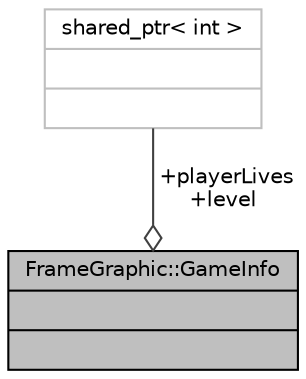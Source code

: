 digraph "FrameGraphic::GameInfo"
{
 // INTERACTIVE_SVG=YES
 // LATEX_PDF_SIZE
  bgcolor="transparent";
  edge [fontname="Helvetica",fontsize="10",labelfontname="Helvetica",labelfontsize="10"];
  node [fontname="Helvetica",fontsize="10",shape=record];
  Node1 [label="{FrameGraphic::GameInfo\n||}",height=0.2,width=0.4,color="black", fillcolor="grey75", style="filled", fontcolor="black",tooltip="Struct contains pointers for GameInfoGraphic class."];
  Node2 -> Node1 [color="grey25",fontsize="10",style="solid",label=" +playerLives\n+level" ,arrowhead="odiamond",fontname="Helvetica"];
  Node2 [label="{shared_ptr\< int \>\n||}",height=0.2,width=0.4,color="grey75",tooltip=" "];
}
